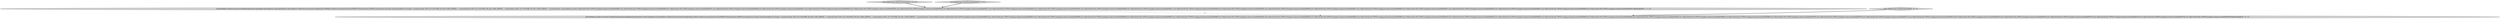digraph {
1 [style = filled, label = "test_makeCursors_factToCountryInner['1', '0', '0']", fillcolor = lightgray, shape = diamond image = "AAA0AAABBB1BBB"];
3 [style = filled, label = "JoinTestHelper.verifyCursors(new HashJoinSegmentStorageAdapter(factSegment.asStorageAdapter(),ImmutableList.of(factToCountryOnIsoCode(JoinType.LEFT))).makeCursors(null,Intervals.ETERNITY,VirtualColumns.EMPTY,Granularities.ALL,false,null),ImmutableList.of(\"page\",\"countryIsoCode\",FACT_TO_COUNTRY_ON_ISO_CODE_PREFIX + \"countryIsoCode\",FACT_TO_COUNTRY_ON_ISO_CODE_PREFIX + \"countryName\",FACT_TO_COUNTRY_ON_ISO_CODE_PREFIX + \"countryNumber\"),ImmutableList.of(new Object((((edu.fdu.CPPDG.tinypdg.pe.ExpressionInfo@94f670,new Object((((edu.fdu.CPPDG.tinypdg.pe.ExpressionInfo@94f678,new Object((((edu.fdu.CPPDG.tinypdg.pe.ExpressionInfo@94f680,new Object((((edu.fdu.CPPDG.tinypdg.pe.ExpressionInfo@94f688,new Object((((edu.fdu.CPPDG.tinypdg.pe.ExpressionInfo@94f690,new Object((((edu.fdu.CPPDG.tinypdg.pe.ExpressionInfo@94f698,new Object((((edu.fdu.CPPDG.tinypdg.pe.ExpressionInfo@94f6a0,new Object((((edu.fdu.CPPDG.tinypdg.pe.ExpressionInfo@94f6a8,new Object((((edu.fdu.CPPDG.tinypdg.pe.ExpressionInfo@94f6b0,new Object((((edu.fdu.CPPDG.tinypdg.pe.ExpressionInfo@94f6b8,new Object((((edu.fdu.CPPDG.tinypdg.pe.ExpressionInfo@94f6c0,new Object((((edu.fdu.CPPDG.tinypdg.pe.ExpressionInfo@94f6c8,new Object((((edu.fdu.CPPDG.tinypdg.pe.ExpressionInfo@94f6d0,new Object((((edu.fdu.CPPDG.tinypdg.pe.ExpressionInfo@94f6d8,new Object((((edu.fdu.CPPDG.tinypdg.pe.ExpressionInfo@94f6e0,new Object((((edu.fdu.CPPDG.tinypdg.pe.ExpressionInfo@94f6e8,new Object((((edu.fdu.CPPDG.tinypdg.pe.ExpressionInfo@94f6f0,new Object((((edu.fdu.CPPDG.tinypdg.pe.ExpressionInfo@94f6f8,new Object((((edu.fdu.CPPDG.tinypdg.pe.ExpressionInfo@94f700,new Object((((edu.fdu.CPPDG.tinypdg.pe.ExpressionInfo@94f708,new Object((((edu.fdu.CPPDG.tinypdg.pe.ExpressionInfo@94f710,new Object((((edu.fdu.CPPDG.tinypdg.pe.ExpressionInfo@94f718,new Object((((edu.fdu.CPPDG.tinypdg.pe.ExpressionInfo@94f720,new Object((((edu.fdu.CPPDG.tinypdg.pe.ExpressionInfo@94f728,new Object((((edu.fdu.CPPDG.tinypdg.pe.ExpressionInfo@94f730,new Object((((edu.fdu.CPPDG.tinypdg.pe.ExpressionInfo@94f738,new Object((((edu.fdu.CPPDG.tinypdg.pe.ExpressionInfo@94f740,new Object((((edu.fdu.CPPDG.tinypdg.pe.ExpressionInfo@94f748))@@@3@@@['0', '0', '1']", fillcolor = lightgray, shape = ellipse image = "AAA0AAABBB3BBB"];
4 [style = filled, label = "test_makeCursors_factToCountryLeft['0', '0', '1']", fillcolor = lightgray, shape = diamond image = "AAA0AAABBB3BBB"];
0 [style = filled, label = "JoinTestHelper.verifyCursors(new HashJoinSegmentStorageAdapter(factSegment.asStorageAdapter(),ImmutableList.of(factToCountryOnIsoCode(JoinType.INNER))).makeCursors(null,Intervals.ETERNITY,VirtualColumns.EMPTY,Granularities.ALL,false,null),ImmutableList.of(\"page\",\"countryIsoCode\",FACT_TO_COUNTRY_ON_ISO_CODE_PREFIX + \"countryIsoCode\",FACT_TO_COUNTRY_ON_ISO_CODE_PREFIX + \"countryName\",FACT_TO_COUNTRY_ON_ISO_CODE_PREFIX + \"countryNumber\"),ImmutableList.of(new Object((((edu.fdu.CPPDG.tinypdg.pe.ExpressionInfo@94f581,new Object((((edu.fdu.CPPDG.tinypdg.pe.ExpressionInfo@94f589,new Object((((edu.fdu.CPPDG.tinypdg.pe.ExpressionInfo@94f591,new Object((((edu.fdu.CPPDG.tinypdg.pe.ExpressionInfo@94f599,new Object((((edu.fdu.CPPDG.tinypdg.pe.ExpressionInfo@94f5a1,new Object((((edu.fdu.CPPDG.tinypdg.pe.ExpressionInfo@94f5a9,new Object((((edu.fdu.CPPDG.tinypdg.pe.ExpressionInfo@94f5b1,new Object((((edu.fdu.CPPDG.tinypdg.pe.ExpressionInfo@94f5b9,new Object((((edu.fdu.CPPDG.tinypdg.pe.ExpressionInfo@94f5c1,new Object((((edu.fdu.CPPDG.tinypdg.pe.ExpressionInfo@94f5c9,new Object((((edu.fdu.CPPDG.tinypdg.pe.ExpressionInfo@94f5d1,new Object((((edu.fdu.CPPDG.tinypdg.pe.ExpressionInfo@94f5d9,new Object((((edu.fdu.CPPDG.tinypdg.pe.ExpressionInfo@94f5e1,new Object((((edu.fdu.CPPDG.tinypdg.pe.ExpressionInfo@94f5e9,new Object((((edu.fdu.CPPDG.tinypdg.pe.ExpressionInfo@94f5f1,new Object((((edu.fdu.CPPDG.tinypdg.pe.ExpressionInfo@94f5f9,new Object((((edu.fdu.CPPDG.tinypdg.pe.ExpressionInfo@94f601,new Object((((edu.fdu.CPPDG.tinypdg.pe.ExpressionInfo@94f609,new Object((((edu.fdu.CPPDG.tinypdg.pe.ExpressionInfo@94f611,new Object((((edu.fdu.CPPDG.tinypdg.pe.ExpressionInfo@94f619,new Object((((edu.fdu.CPPDG.tinypdg.pe.ExpressionInfo@94f621,new Object((((edu.fdu.CPPDG.tinypdg.pe.ExpressionInfo@94f629,new Object((((edu.fdu.CPPDG.tinypdg.pe.ExpressionInfo@94f631))@@@3@@@['1', '1', '0']", fillcolor = lightgray, shape = ellipse image = "AAA0AAABBB1BBB"];
2 [style = filled, label = "test_makeCursors_factToCountryInner['0', '1', '0']", fillcolor = lightgray, shape = diamond image = "AAA0AAABBB2BBB"];
2->0 [style = bold, label=""];
0->3 [style = dashed, label="0"];
4->3 [style = bold, label=""];
1->0 [style = bold, label=""];
}
